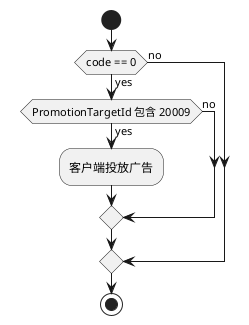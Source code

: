 @startuml "逻辑判断"

start

if (code == 0) then (yes)
  if (PromotionTargetId 包含 20009) then (yes)
    :客户端投放广告;
  else (no)
  endif
else (no)
endif

stop
@enduml

